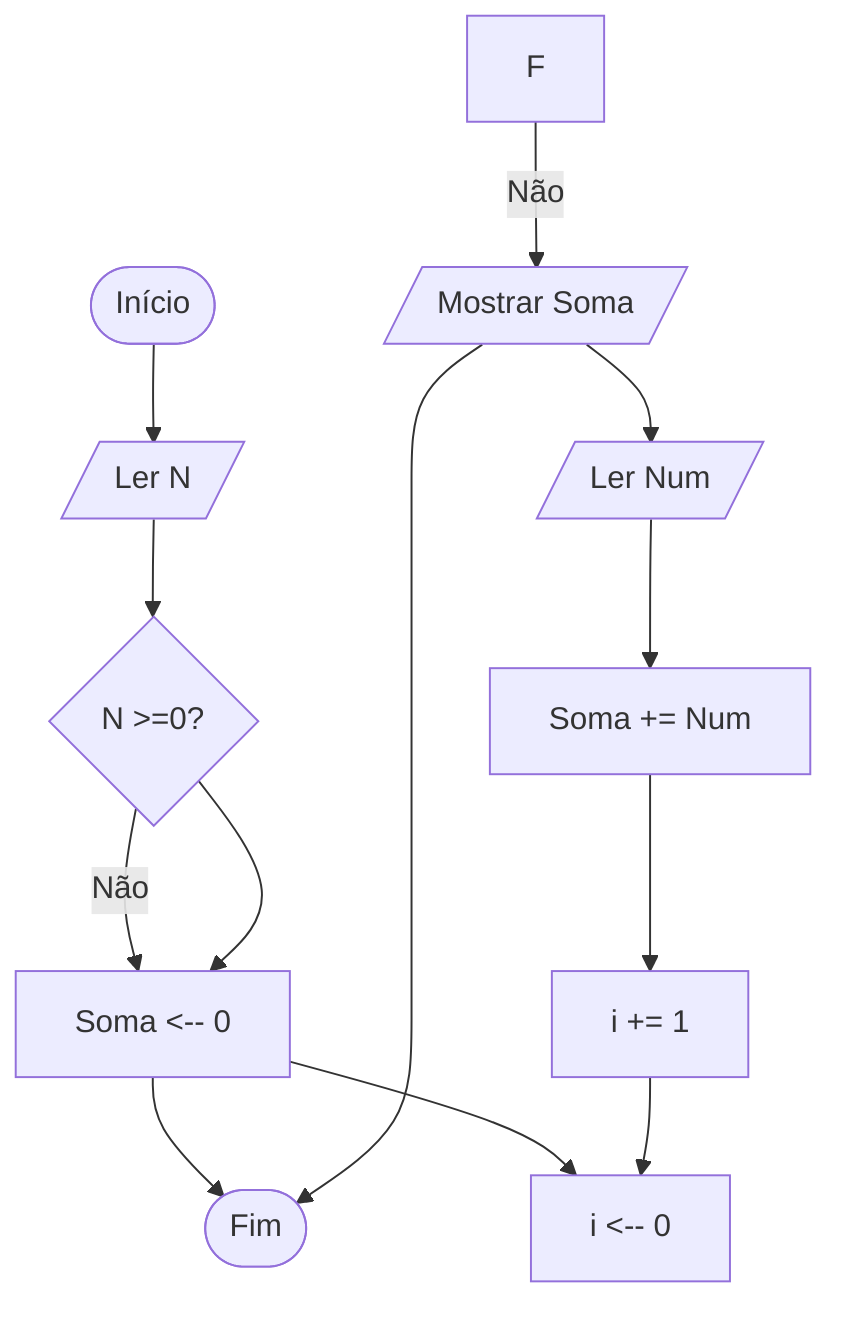 flowchart TD
A([Início]) --> B[/Ler N/]
B --> C{N >=0?}
C -- Não --> D[/Erro/] --> G([Fim])
C --> D[Soma <-- 0]
D --> E[i <-- 0]
    
F -- Não --> I[/Mostrar Soma/] --> G

    I --> J[/Ler Num/]
    J --> K[Soma += Num]
    K --> L[i += 1] --> E